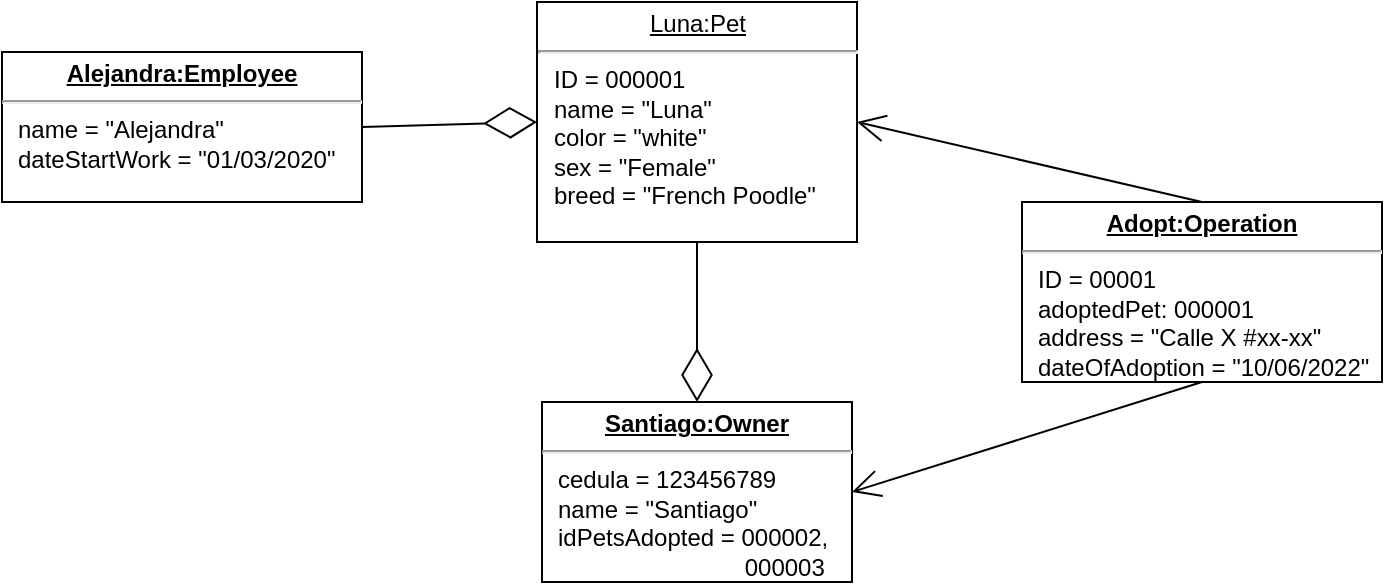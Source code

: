 <mxfile version="19.0.3" type="device"><diagram id="cY_eEBGulm2Xrga_5cnE" name="Page-1"><mxGraphModel dx="868" dy="545" grid="1" gridSize="10" guides="1" tooltips="1" connect="1" arrows="1" fold="1" page="1" pageScale="1" pageWidth="850" pageHeight="1100" math="0" shadow="0"><root><mxCell id="0"/><mxCell id="1" parent="0"/><mxCell id="t3Zw8s_GiRPU031HAKsP-5" value="&lt;p style=&quot;margin:0px;margin-top:4px;text-align:center;text-decoration:underline;&quot;&gt;Luna:Pet&lt;br&gt;&lt;/p&gt;&lt;hr&gt;&lt;p style=&quot;margin:0px;margin-left:8px;&quot;&gt;ID = 000001&lt;/p&gt;&lt;p style=&quot;margin:0px;margin-left:8px;&quot;&gt;name = &quot;Luna&quot;&lt;br&gt;color = &quot;white&quot;&lt;/p&gt;&lt;p style=&quot;margin:0px;margin-left:8px;&quot;&gt;sex = &quot;Female&quot;&lt;/p&gt;&lt;p style=&quot;margin:0px;margin-left:8px;&quot;&gt;breed = &quot;French Poodle&quot;&lt;/p&gt;" style="verticalAlign=top;align=left;overflow=fill;fontSize=12;fontFamily=Helvetica;html=1;" vertex="1" parent="1"><mxGeometry x="337.5" y="330" width="160" height="120" as="geometry"/></mxCell><mxCell id="t3Zw8s_GiRPU031HAKsP-6" value="" style="endArrow=diamondThin;endFill=0;endSize=24;html=1;rounded=0;exitX=0.5;exitY=1;exitDx=0;exitDy=0;entryX=0.5;entryY=0;entryDx=0;entryDy=0;" edge="1" parent="1" source="t3Zw8s_GiRPU031HAKsP-5" target="t3Zw8s_GiRPU031HAKsP-7"><mxGeometry width="160" relative="1" as="geometry"><mxPoint x="420" y="530" as="sourcePoint"/><mxPoint x="580" y="510" as="targetPoint"/></mxGeometry></mxCell><mxCell id="t3Zw8s_GiRPU031HAKsP-7" value="&lt;p style=&quot;margin:0px;margin-top:4px;text-align:center;text-decoration:underline;&quot;&gt;&lt;b&gt;Santiago:Owner&lt;/b&gt;&lt;/p&gt;&lt;hr&gt;&lt;p style=&quot;margin:0px;margin-left:8px;&quot;&gt;cedula = 123456789&lt;/p&gt;&lt;p style=&quot;margin:0px;margin-left:8px;&quot;&gt;name = &quot;Santiago&quot;&lt;/p&gt;&lt;p style=&quot;margin:0px;margin-left:8px;&quot;&gt;idPetsAdopted = 000002,&amp;nbsp;&lt;/p&gt;&lt;p style=&quot;margin:0px;margin-left:8px;&quot;&gt;&amp;nbsp; &amp;nbsp; &amp;nbsp; &amp;nbsp; &amp;nbsp; &amp;nbsp; &amp;nbsp; &amp;nbsp; &amp;nbsp; &amp;nbsp; &amp;nbsp; &amp;nbsp; &amp;nbsp; &amp;nbsp; 000003&lt;/p&gt;" style="verticalAlign=top;align=left;overflow=fill;fontSize=12;fontFamily=Helvetica;html=1;" vertex="1" parent="1"><mxGeometry x="340" y="530" width="155" height="90" as="geometry"/></mxCell><mxCell id="t3Zw8s_GiRPU031HAKsP-8" value="&lt;p style=&quot;margin:0px;margin-top:4px;text-align:center;text-decoration:underline;&quot;&gt;&lt;b&gt;Adopt:Operation&lt;/b&gt;&lt;/p&gt;&lt;hr&gt;&lt;p style=&quot;margin:0px;margin-left:8px;&quot;&gt;ID = 00001&lt;/p&gt;&lt;p style=&quot;margin:0px;margin-left:8px;&quot;&gt;adoptedPet: 000001&lt;/p&gt;&lt;p style=&quot;margin:0px;margin-left:8px;&quot;&gt;address = &quot;Calle X #xx-xx&quot;&lt;/p&gt;&lt;p style=&quot;margin:0px;margin-left:8px;&quot;&gt;dateOfAdoption = &quot;10/06/2022&quot;&lt;/p&gt;&lt;p style=&quot;margin:0px;margin-left:8px;&quot;&gt;&lt;br&gt;&lt;/p&gt;" style="verticalAlign=top;align=left;overflow=fill;fontSize=12;fontFamily=Helvetica;html=1;" vertex="1" parent="1"><mxGeometry x="580" y="430" width="180" height="90" as="geometry"/></mxCell><mxCell id="t3Zw8s_GiRPU031HAKsP-11" value="&lt;p style=&quot;margin:0px;margin-top:4px;text-align:center;text-decoration:underline;&quot;&gt;&lt;b&gt;Alejandra:Employee&lt;/b&gt;&lt;/p&gt;&lt;hr&gt;&lt;p style=&quot;margin:0px;margin-left:8px;&quot;&gt;name = &quot;Alejandra&quot;&lt;/p&gt;&lt;p style=&quot;margin:0px;margin-left:8px;&quot;&gt;dateStartWork = &quot;01/03/2020&quot;&lt;/p&gt;&lt;p style=&quot;margin:0px;margin-left:8px;&quot;&gt;&lt;br&gt;&lt;/p&gt;" style="verticalAlign=top;align=left;overflow=fill;fontSize=12;fontFamily=Helvetica;html=1;" vertex="1" parent="1"><mxGeometry x="70" y="355" width="180" height="75" as="geometry"/></mxCell><mxCell id="t3Zw8s_GiRPU031HAKsP-14" value="" style="endArrow=diamondThin;endFill=0;endSize=24;html=1;rounded=0;entryX=0;entryY=0.5;entryDx=0;entryDy=0;exitX=1;exitY=0.5;exitDx=0;exitDy=0;" edge="1" parent="1" source="t3Zw8s_GiRPU031HAKsP-11" target="t3Zw8s_GiRPU031HAKsP-5"><mxGeometry width="160" relative="1" as="geometry"><mxPoint x="260" y="400" as="sourcePoint"/><mxPoint x="330" y="400" as="targetPoint"/></mxGeometry></mxCell><mxCell id="t3Zw8s_GiRPU031HAKsP-19" value="" style="endArrow=open;endFill=1;endSize=12;html=1;rounded=0;entryX=1;entryY=0.5;entryDx=0;entryDy=0;exitX=0.5;exitY=0;exitDx=0;exitDy=0;" edge="1" parent="1" source="t3Zw8s_GiRPU031HAKsP-8" target="t3Zw8s_GiRPU031HAKsP-5"><mxGeometry width="160" relative="1" as="geometry"><mxPoint x="590" y="400" as="sourcePoint"/><mxPoint x="750" y="400" as="targetPoint"/></mxGeometry></mxCell><mxCell id="t3Zw8s_GiRPU031HAKsP-21" value="" style="endArrow=open;endFill=1;endSize=12;html=1;rounded=0;exitX=0.5;exitY=1;exitDx=0;exitDy=0;entryX=1;entryY=0.5;entryDx=0;entryDy=0;" edge="1" parent="1" source="t3Zw8s_GiRPU031HAKsP-8" target="t3Zw8s_GiRPU031HAKsP-7"><mxGeometry width="160" relative="1" as="geometry"><mxPoint x="280" y="540" as="sourcePoint"/><mxPoint x="440" y="540" as="targetPoint"/></mxGeometry></mxCell></root></mxGraphModel></diagram></mxfile>